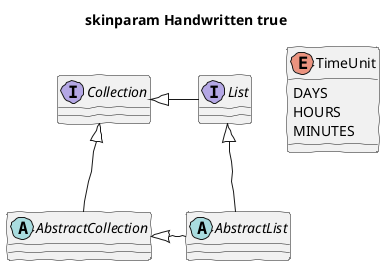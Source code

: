@startuml
'!include ../../../plantuml-styles/plantuml-ae-skinparam-ex.iuml

skinparam Handwritten true

title skinparam Handwritten true
abstract class AbstractList
abstract AbstractCollection
interface List
interface Collection

List <|-- AbstractList
Collection <|-- AbstractCollection

Collection <|- List
AbstractCollection <|- AbstractList

enum TimeUnit {
DAYS
HOURS
MINUTES
}
@enduml